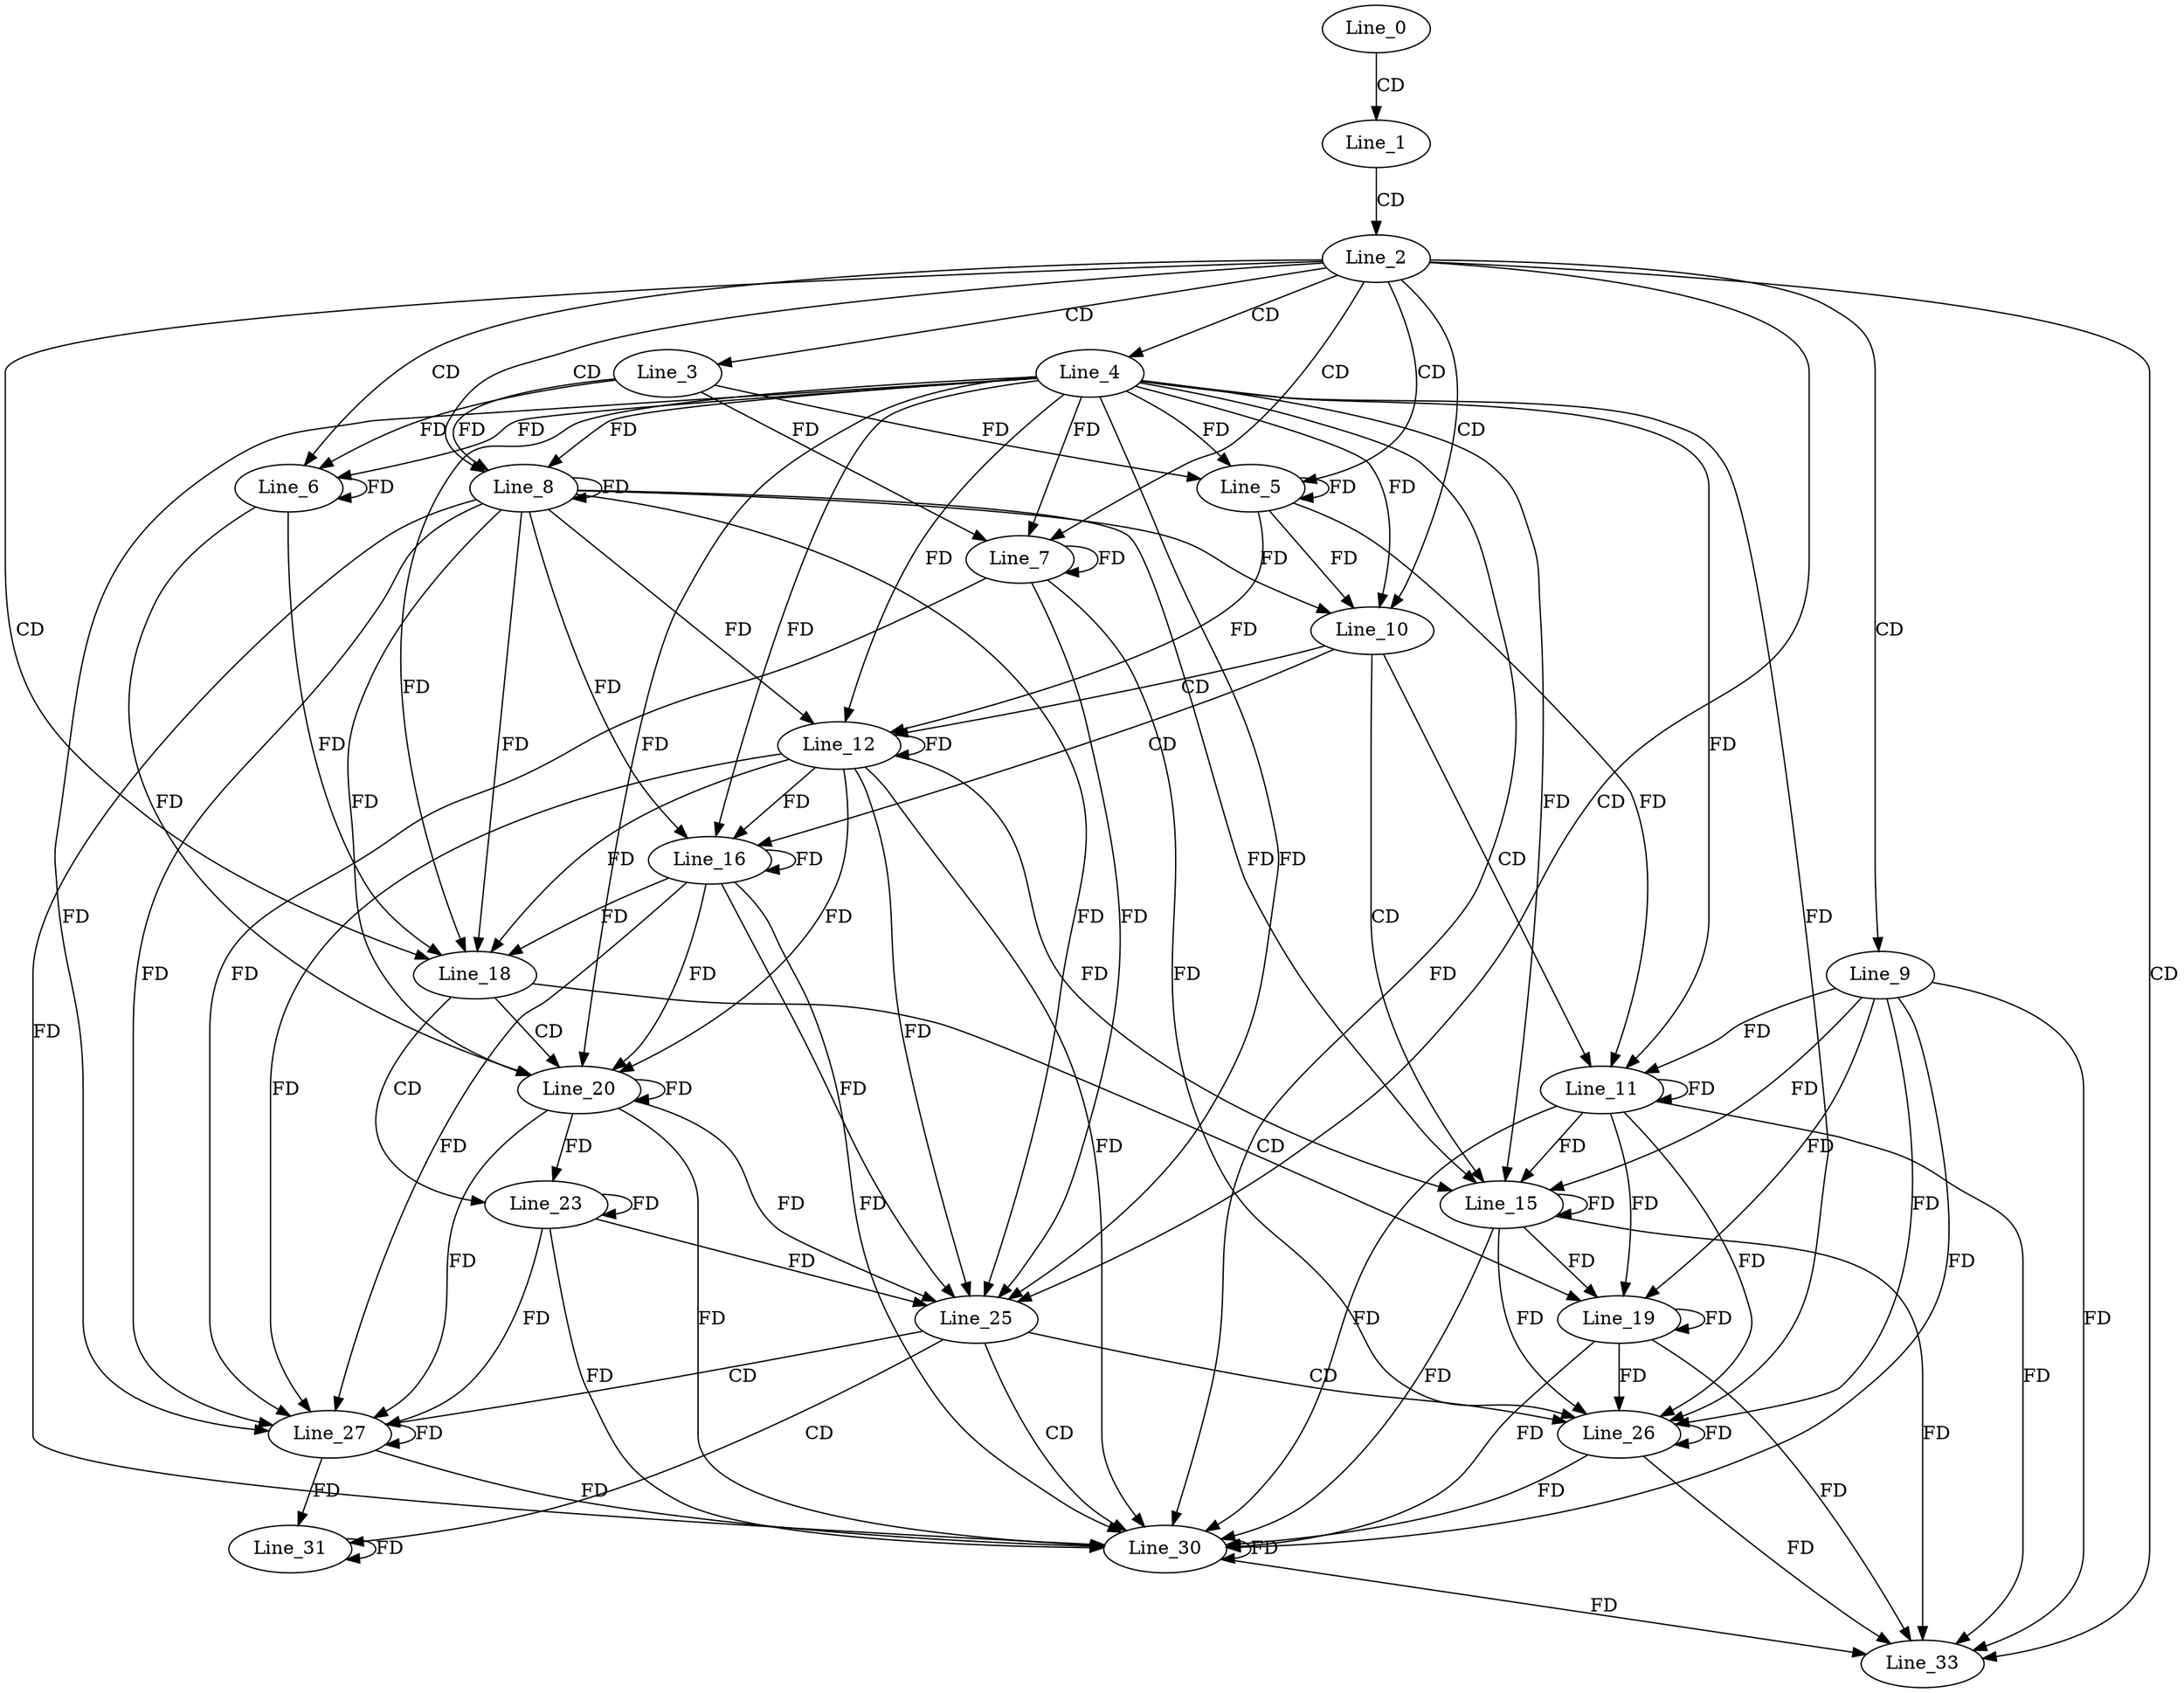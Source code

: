 digraph G {
  Line_0;
  Line_1;
  Line_2;
  Line_3;
  Line_4;
  Line_5;
  Line_5;
  Line_6;
  Line_6;
  Line_7;
  Line_7;
  Line_8;
  Line_8;
  Line_9;
  Line_10;
  Line_11;
  Line_12;
  Line_15;
  Line_16;
  Line_18;
  Line_19;
  Line_20;
  Line_23;
  Line_25;
  Line_26;
  Line_27;
  Line_30;
  Line_31;
  Line_33;
  Line_0 -> Line_1 [ label="CD" ];
  Line_1 -> Line_2 [ label="CD" ];
  Line_2 -> Line_3 [ label="CD" ];
  Line_2 -> Line_4 [ label="CD" ];
  Line_2 -> Line_5 [ label="CD" ];
  Line_4 -> Line_5 [ label="FD" ];
  Line_5 -> Line_5 [ label="FD" ];
  Line_3 -> Line_5 [ label="FD" ];
  Line_2 -> Line_6 [ label="CD" ];
  Line_4 -> Line_6 [ label="FD" ];
  Line_6 -> Line_6 [ label="FD" ];
  Line_3 -> Line_6 [ label="FD" ];
  Line_2 -> Line_7 [ label="CD" ];
  Line_4 -> Line_7 [ label="FD" ];
  Line_7 -> Line_7 [ label="FD" ];
  Line_3 -> Line_7 [ label="FD" ];
  Line_2 -> Line_8 [ label="CD" ];
  Line_4 -> Line_8 [ label="FD" ];
  Line_8 -> Line_8 [ label="FD" ];
  Line_3 -> Line_8 [ label="FD" ];
  Line_2 -> Line_9 [ label="CD" ];
  Line_2 -> Line_10 [ label="CD" ];
  Line_4 -> Line_10 [ label="FD" ];
  Line_5 -> Line_10 [ label="FD" ];
  Line_8 -> Line_10 [ label="FD" ];
  Line_10 -> Line_11 [ label="CD" ];
  Line_9 -> Line_11 [ label="FD" ];
  Line_11 -> Line_11 [ label="FD" ];
  Line_4 -> Line_11 [ label="FD" ];
  Line_5 -> Line_11 [ label="FD" ];
  Line_10 -> Line_12 [ label="CD" ];
  Line_4 -> Line_12 [ label="FD" ];
  Line_8 -> Line_12 [ label="FD" ];
  Line_12 -> Line_12 [ label="FD" ];
  Line_5 -> Line_12 [ label="FD" ];
  Line_10 -> Line_15 [ label="CD" ];
  Line_9 -> Line_15 [ label="FD" ];
  Line_11 -> Line_15 [ label="FD" ];
  Line_15 -> Line_15 [ label="FD" ];
  Line_4 -> Line_15 [ label="FD" ];
  Line_8 -> Line_15 [ label="FD" ];
  Line_12 -> Line_15 [ label="FD" ];
  Line_10 -> Line_16 [ label="CD" ];
  Line_4 -> Line_16 [ label="FD" ];
  Line_8 -> Line_16 [ label="FD" ];
  Line_12 -> Line_16 [ label="FD" ];
  Line_16 -> Line_16 [ label="FD" ];
  Line_2 -> Line_18 [ label="CD" ];
  Line_4 -> Line_18 [ label="FD" ];
  Line_6 -> Line_18 [ label="FD" ];
  Line_8 -> Line_18 [ label="FD" ];
  Line_12 -> Line_18 [ label="FD" ];
  Line_16 -> Line_18 [ label="FD" ];
  Line_18 -> Line_19 [ label="CD" ];
  Line_9 -> Line_19 [ label="FD" ];
  Line_11 -> Line_19 [ label="FD" ];
  Line_15 -> Line_19 [ label="FD" ];
  Line_19 -> Line_19 [ label="FD" ];
  Line_18 -> Line_20 [ label="CD" ];
  Line_4 -> Line_20 [ label="FD" ];
  Line_8 -> Line_20 [ label="FD" ];
  Line_12 -> Line_20 [ label="FD" ];
  Line_16 -> Line_20 [ label="FD" ];
  Line_20 -> Line_20 [ label="FD" ];
  Line_6 -> Line_20 [ label="FD" ];
  Line_18 -> Line_23 [ label="CD" ];
  Line_20 -> Line_23 [ label="FD" ];
  Line_23 -> Line_23 [ label="FD" ];
  Line_2 -> Line_25 [ label="CD" ];
  Line_4 -> Line_25 [ label="FD" ];
  Line_7 -> Line_25 [ label="FD" ];
  Line_8 -> Line_25 [ label="FD" ];
  Line_12 -> Line_25 [ label="FD" ];
  Line_16 -> Line_25 [ label="FD" ];
  Line_20 -> Line_25 [ label="FD" ];
  Line_23 -> Line_25 [ label="FD" ];
  Line_25 -> Line_26 [ label="CD" ];
  Line_9 -> Line_26 [ label="FD" ];
  Line_11 -> Line_26 [ label="FD" ];
  Line_15 -> Line_26 [ label="FD" ];
  Line_19 -> Line_26 [ label="FD" ];
  Line_26 -> Line_26 [ label="FD" ];
  Line_4 -> Line_26 [ label="FD" ];
  Line_7 -> Line_26 [ label="FD" ];
  Line_25 -> Line_27 [ label="CD" ];
  Line_4 -> Line_27 [ label="FD" ];
  Line_8 -> Line_27 [ label="FD" ];
  Line_12 -> Line_27 [ label="FD" ];
  Line_16 -> Line_27 [ label="FD" ];
  Line_20 -> Line_27 [ label="FD" ];
  Line_23 -> Line_27 [ label="FD" ];
  Line_27 -> Line_27 [ label="FD" ];
  Line_7 -> Line_27 [ label="FD" ];
  Line_25 -> Line_30 [ label="CD" ];
  Line_9 -> Line_30 [ label="FD" ];
  Line_11 -> Line_30 [ label="FD" ];
  Line_15 -> Line_30 [ label="FD" ];
  Line_19 -> Line_30 [ label="FD" ];
  Line_26 -> Line_30 [ label="FD" ];
  Line_30 -> Line_30 [ label="FD" ];
  Line_4 -> Line_30 [ label="FD" ];
  Line_8 -> Line_30 [ label="FD" ];
  Line_12 -> Line_30 [ label="FD" ];
  Line_16 -> Line_30 [ label="FD" ];
  Line_20 -> Line_30 [ label="FD" ];
  Line_23 -> Line_30 [ label="FD" ];
  Line_27 -> Line_30 [ label="FD" ];
  Line_25 -> Line_31 [ label="CD" ];
  Line_27 -> Line_31 [ label="FD" ];
  Line_31 -> Line_31 [ label="FD" ];
  Line_2 -> Line_33 [ label="CD" ];
  Line_9 -> Line_33 [ label="FD" ];
  Line_11 -> Line_33 [ label="FD" ];
  Line_15 -> Line_33 [ label="FD" ];
  Line_19 -> Line_33 [ label="FD" ];
  Line_26 -> Line_33 [ label="FD" ];
  Line_30 -> Line_33 [ label="FD" ];
}
